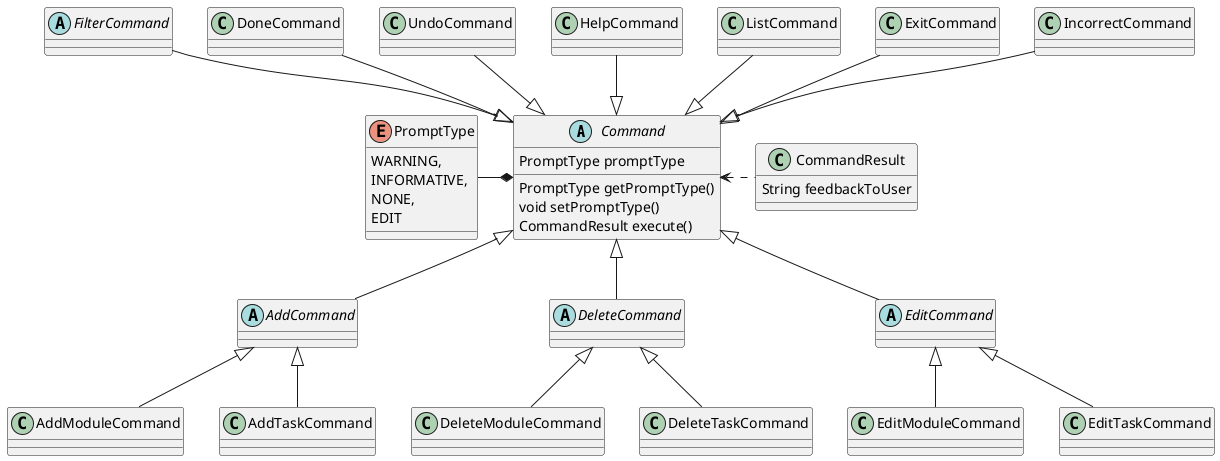 @startuml


abstract class Command {
    PromptType promptType
    PromptType getPromptType()
    void setPromptType()
    CommandResult execute()
}

class CommandResult {
    String feedbackToUser
}

abstract class FilterCommand

abstract class AddCommand
class AddModuleCommand
class AddTaskCommand

abstract class DeleteCommand
class DeleteModuleCommand
class DeleteTaskCommand

abstract class EditCommand
class EditModuleCommand
class EditTaskCommand

class DoneCommand
class UndoCommand
class HelpCommand
class ListCommand
class ExitCommand
class IncorrectCommand
enum PromptType {
    WARNING,
    INFORMATIVE,
    NONE,
    EDIT
}

DoneCommand --|> Command
HelpCommand --|> Command
ListCommand --|> Command
UndoCommand --|> Command
ExitCommand --|> Command
IncorrectCommand --|> Command
FilterCommand --|> Command

PromptType -* Command
Command <. CommandResult

AddCommand <|-- AddModuleCommand
AddCommand <|-- AddTaskCommand
DeleteCommand <|-- DeleteModuleCommand
DeleteCommand <|-- DeleteTaskCommand
EditCommand <|-- EditModuleCommand
EditCommand <|-- EditTaskCommand

Command <|-- DeleteCommand
Command <|-- EditCommand
Command <|-- AddCommand


@enduml